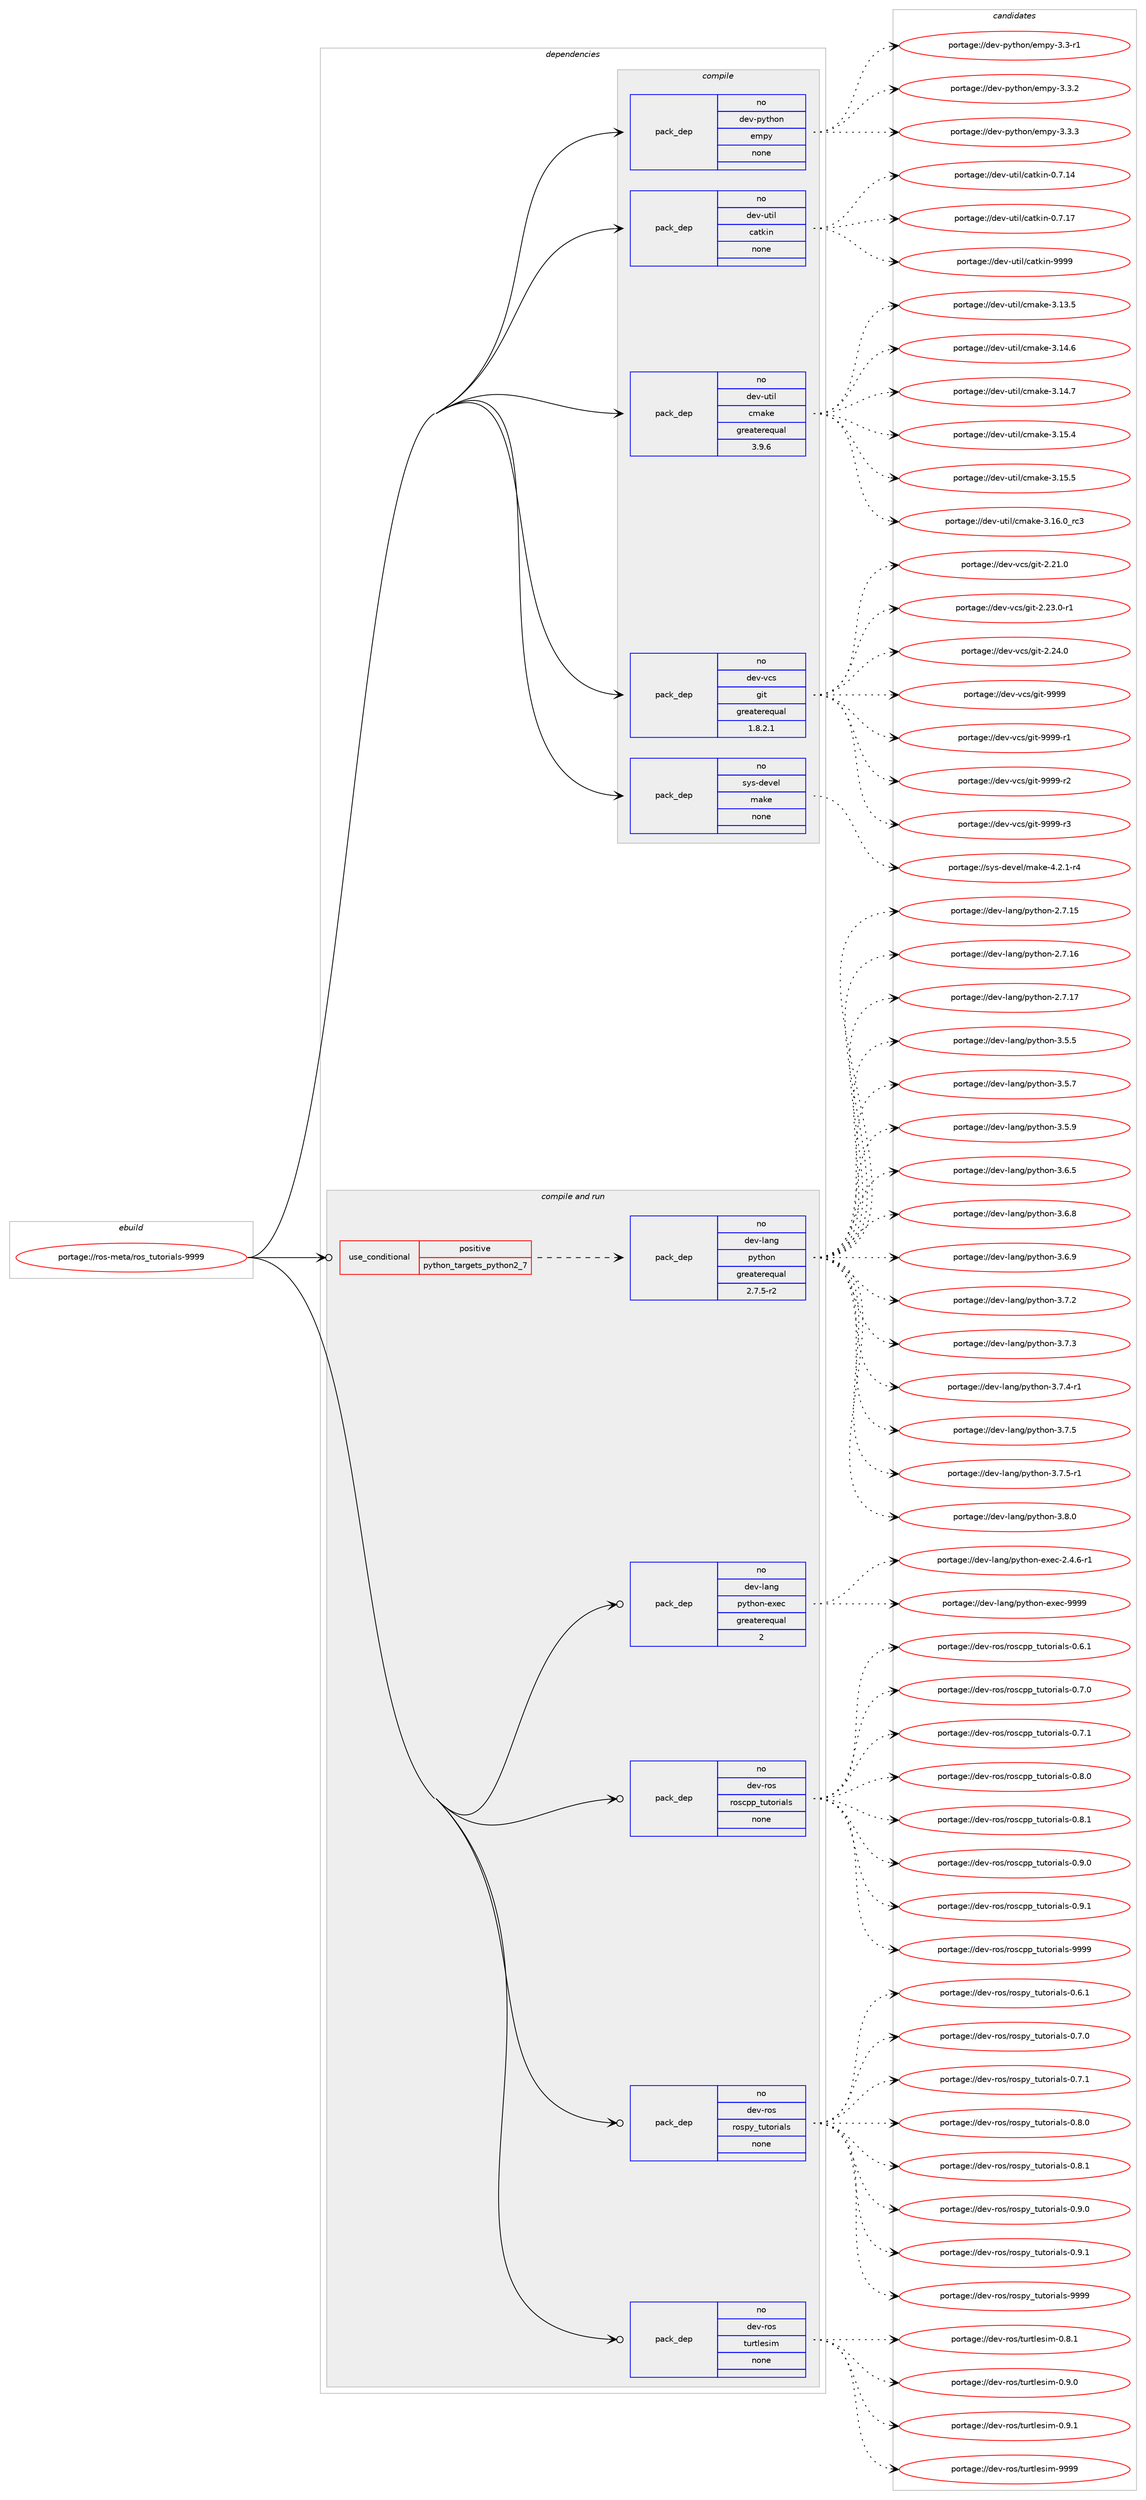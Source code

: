 digraph prolog {

# *************
# Graph options
# *************

newrank=true;
concentrate=true;
compound=true;
graph [rankdir=LR,fontname=Helvetica,fontsize=10,ranksep=1.5];#, ranksep=2.5, nodesep=0.2];
edge  [arrowhead=vee];
node  [fontname=Helvetica,fontsize=10];

# **********
# The ebuild
# **********

subgraph cluster_leftcol {
color=gray;
rank=same;
label=<<i>ebuild</i>>;
id [label="portage://ros-meta/ros_tutorials-9999", color=red, width=4, href="../ros-meta/ros_tutorials-9999.svg"];
}

# ****************
# The dependencies
# ****************

subgraph cluster_midcol {
color=gray;
label=<<i>dependencies</i>>;
subgraph cluster_compile {
fillcolor="#eeeeee";
style=filled;
label=<<i>compile</i>>;
subgraph pack279903 {
dependency381267 [label=<<TABLE BORDER="0" CELLBORDER="1" CELLSPACING="0" CELLPADDING="4" WIDTH="220"><TR><TD ROWSPAN="6" CELLPADDING="30">pack_dep</TD></TR><TR><TD WIDTH="110">no</TD></TR><TR><TD>dev-python</TD></TR><TR><TD>empy</TD></TR><TR><TD>none</TD></TR><TR><TD></TD></TR></TABLE>>, shape=none, color=blue];
}
id:e -> dependency381267:w [weight=20,style="solid",arrowhead="vee"];
subgraph pack279904 {
dependency381268 [label=<<TABLE BORDER="0" CELLBORDER="1" CELLSPACING="0" CELLPADDING="4" WIDTH="220"><TR><TD ROWSPAN="6" CELLPADDING="30">pack_dep</TD></TR><TR><TD WIDTH="110">no</TD></TR><TR><TD>dev-util</TD></TR><TR><TD>catkin</TD></TR><TR><TD>none</TD></TR><TR><TD></TD></TR></TABLE>>, shape=none, color=blue];
}
id:e -> dependency381268:w [weight=20,style="solid",arrowhead="vee"];
subgraph pack279905 {
dependency381269 [label=<<TABLE BORDER="0" CELLBORDER="1" CELLSPACING="0" CELLPADDING="4" WIDTH="220"><TR><TD ROWSPAN="6" CELLPADDING="30">pack_dep</TD></TR><TR><TD WIDTH="110">no</TD></TR><TR><TD>dev-util</TD></TR><TR><TD>cmake</TD></TR><TR><TD>greaterequal</TD></TR><TR><TD>3.9.6</TD></TR></TABLE>>, shape=none, color=blue];
}
id:e -> dependency381269:w [weight=20,style="solid",arrowhead="vee"];
subgraph pack279906 {
dependency381270 [label=<<TABLE BORDER="0" CELLBORDER="1" CELLSPACING="0" CELLPADDING="4" WIDTH="220"><TR><TD ROWSPAN="6" CELLPADDING="30">pack_dep</TD></TR><TR><TD WIDTH="110">no</TD></TR><TR><TD>dev-vcs</TD></TR><TR><TD>git</TD></TR><TR><TD>greaterequal</TD></TR><TR><TD>1.8.2.1</TD></TR></TABLE>>, shape=none, color=blue];
}
id:e -> dependency381270:w [weight=20,style="solid",arrowhead="vee"];
subgraph pack279907 {
dependency381271 [label=<<TABLE BORDER="0" CELLBORDER="1" CELLSPACING="0" CELLPADDING="4" WIDTH="220"><TR><TD ROWSPAN="6" CELLPADDING="30">pack_dep</TD></TR><TR><TD WIDTH="110">no</TD></TR><TR><TD>sys-devel</TD></TR><TR><TD>make</TD></TR><TR><TD>none</TD></TR><TR><TD></TD></TR></TABLE>>, shape=none, color=blue];
}
id:e -> dependency381271:w [weight=20,style="solid",arrowhead="vee"];
}
subgraph cluster_compileandrun {
fillcolor="#eeeeee";
style=filled;
label=<<i>compile and run</i>>;
subgraph cond94946 {
dependency381272 [label=<<TABLE BORDER="0" CELLBORDER="1" CELLSPACING="0" CELLPADDING="4"><TR><TD ROWSPAN="3" CELLPADDING="10">use_conditional</TD></TR><TR><TD>positive</TD></TR><TR><TD>python_targets_python2_7</TD></TR></TABLE>>, shape=none, color=red];
subgraph pack279908 {
dependency381273 [label=<<TABLE BORDER="0" CELLBORDER="1" CELLSPACING="0" CELLPADDING="4" WIDTH="220"><TR><TD ROWSPAN="6" CELLPADDING="30">pack_dep</TD></TR><TR><TD WIDTH="110">no</TD></TR><TR><TD>dev-lang</TD></TR><TR><TD>python</TD></TR><TR><TD>greaterequal</TD></TR><TR><TD>2.7.5-r2</TD></TR></TABLE>>, shape=none, color=blue];
}
dependency381272:e -> dependency381273:w [weight=20,style="dashed",arrowhead="vee"];
}
id:e -> dependency381272:w [weight=20,style="solid",arrowhead="odotvee"];
subgraph pack279909 {
dependency381274 [label=<<TABLE BORDER="0" CELLBORDER="1" CELLSPACING="0" CELLPADDING="4" WIDTH="220"><TR><TD ROWSPAN="6" CELLPADDING="30">pack_dep</TD></TR><TR><TD WIDTH="110">no</TD></TR><TR><TD>dev-lang</TD></TR><TR><TD>python-exec</TD></TR><TR><TD>greaterequal</TD></TR><TR><TD>2</TD></TR></TABLE>>, shape=none, color=blue];
}
id:e -> dependency381274:w [weight=20,style="solid",arrowhead="odotvee"];
subgraph pack279910 {
dependency381275 [label=<<TABLE BORDER="0" CELLBORDER="1" CELLSPACING="0" CELLPADDING="4" WIDTH="220"><TR><TD ROWSPAN="6" CELLPADDING="30">pack_dep</TD></TR><TR><TD WIDTH="110">no</TD></TR><TR><TD>dev-ros</TD></TR><TR><TD>roscpp_tutorials</TD></TR><TR><TD>none</TD></TR><TR><TD></TD></TR></TABLE>>, shape=none, color=blue];
}
id:e -> dependency381275:w [weight=20,style="solid",arrowhead="odotvee"];
subgraph pack279911 {
dependency381276 [label=<<TABLE BORDER="0" CELLBORDER="1" CELLSPACING="0" CELLPADDING="4" WIDTH="220"><TR><TD ROWSPAN="6" CELLPADDING="30">pack_dep</TD></TR><TR><TD WIDTH="110">no</TD></TR><TR><TD>dev-ros</TD></TR><TR><TD>rospy_tutorials</TD></TR><TR><TD>none</TD></TR><TR><TD></TD></TR></TABLE>>, shape=none, color=blue];
}
id:e -> dependency381276:w [weight=20,style="solid",arrowhead="odotvee"];
subgraph pack279912 {
dependency381277 [label=<<TABLE BORDER="0" CELLBORDER="1" CELLSPACING="0" CELLPADDING="4" WIDTH="220"><TR><TD ROWSPAN="6" CELLPADDING="30">pack_dep</TD></TR><TR><TD WIDTH="110">no</TD></TR><TR><TD>dev-ros</TD></TR><TR><TD>turtlesim</TD></TR><TR><TD>none</TD></TR><TR><TD></TD></TR></TABLE>>, shape=none, color=blue];
}
id:e -> dependency381277:w [weight=20,style="solid",arrowhead="odotvee"];
}
subgraph cluster_run {
fillcolor="#eeeeee";
style=filled;
label=<<i>run</i>>;
}
}

# **************
# The candidates
# **************

subgraph cluster_choices {
rank=same;
color=gray;
label=<<i>candidates</i>>;

subgraph choice279903 {
color=black;
nodesep=1;
choiceportage1001011184511212111610411111047101109112121455146514511449 [label="portage://dev-python/empy-3.3-r1", color=red, width=4,href="../dev-python/empy-3.3-r1.svg"];
choiceportage1001011184511212111610411111047101109112121455146514650 [label="portage://dev-python/empy-3.3.2", color=red, width=4,href="../dev-python/empy-3.3.2.svg"];
choiceportage1001011184511212111610411111047101109112121455146514651 [label="portage://dev-python/empy-3.3.3", color=red, width=4,href="../dev-python/empy-3.3.3.svg"];
dependency381267:e -> choiceportage1001011184511212111610411111047101109112121455146514511449:w [style=dotted,weight="100"];
dependency381267:e -> choiceportage1001011184511212111610411111047101109112121455146514650:w [style=dotted,weight="100"];
dependency381267:e -> choiceportage1001011184511212111610411111047101109112121455146514651:w [style=dotted,weight="100"];
}
subgraph choice279904 {
color=black;
nodesep=1;
choiceportage1001011184511711610510847999711610710511045484655464952 [label="portage://dev-util/catkin-0.7.14", color=red, width=4,href="../dev-util/catkin-0.7.14.svg"];
choiceportage1001011184511711610510847999711610710511045484655464955 [label="portage://dev-util/catkin-0.7.17", color=red, width=4,href="../dev-util/catkin-0.7.17.svg"];
choiceportage100101118451171161051084799971161071051104557575757 [label="portage://dev-util/catkin-9999", color=red, width=4,href="../dev-util/catkin-9999.svg"];
dependency381268:e -> choiceportage1001011184511711610510847999711610710511045484655464952:w [style=dotted,weight="100"];
dependency381268:e -> choiceportage1001011184511711610510847999711610710511045484655464955:w [style=dotted,weight="100"];
dependency381268:e -> choiceportage100101118451171161051084799971161071051104557575757:w [style=dotted,weight="100"];
}
subgraph choice279905 {
color=black;
nodesep=1;
choiceportage1001011184511711610510847991099710710145514649514653 [label="portage://dev-util/cmake-3.13.5", color=red, width=4,href="../dev-util/cmake-3.13.5.svg"];
choiceportage1001011184511711610510847991099710710145514649524654 [label="portage://dev-util/cmake-3.14.6", color=red, width=4,href="../dev-util/cmake-3.14.6.svg"];
choiceportage1001011184511711610510847991099710710145514649524655 [label="portage://dev-util/cmake-3.14.7", color=red, width=4,href="../dev-util/cmake-3.14.7.svg"];
choiceportage1001011184511711610510847991099710710145514649534652 [label="portage://dev-util/cmake-3.15.4", color=red, width=4,href="../dev-util/cmake-3.15.4.svg"];
choiceportage1001011184511711610510847991099710710145514649534653 [label="portage://dev-util/cmake-3.15.5", color=red, width=4,href="../dev-util/cmake-3.15.5.svg"];
choiceportage1001011184511711610510847991099710710145514649544648951149951 [label="portage://dev-util/cmake-3.16.0_rc3", color=red, width=4,href="../dev-util/cmake-3.16.0_rc3.svg"];
dependency381269:e -> choiceportage1001011184511711610510847991099710710145514649514653:w [style=dotted,weight="100"];
dependency381269:e -> choiceportage1001011184511711610510847991099710710145514649524654:w [style=dotted,weight="100"];
dependency381269:e -> choiceportage1001011184511711610510847991099710710145514649524655:w [style=dotted,weight="100"];
dependency381269:e -> choiceportage1001011184511711610510847991099710710145514649534652:w [style=dotted,weight="100"];
dependency381269:e -> choiceportage1001011184511711610510847991099710710145514649534653:w [style=dotted,weight="100"];
dependency381269:e -> choiceportage1001011184511711610510847991099710710145514649544648951149951:w [style=dotted,weight="100"];
}
subgraph choice279906 {
color=black;
nodesep=1;
choiceportage10010111845118991154710310511645504650494648 [label="portage://dev-vcs/git-2.21.0", color=red, width=4,href="../dev-vcs/git-2.21.0.svg"];
choiceportage100101118451189911547103105116455046505146484511449 [label="portage://dev-vcs/git-2.23.0-r1", color=red, width=4,href="../dev-vcs/git-2.23.0-r1.svg"];
choiceportage10010111845118991154710310511645504650524648 [label="portage://dev-vcs/git-2.24.0", color=red, width=4,href="../dev-vcs/git-2.24.0.svg"];
choiceportage1001011184511899115471031051164557575757 [label="portage://dev-vcs/git-9999", color=red, width=4,href="../dev-vcs/git-9999.svg"];
choiceportage10010111845118991154710310511645575757574511449 [label="portage://dev-vcs/git-9999-r1", color=red, width=4,href="../dev-vcs/git-9999-r1.svg"];
choiceportage10010111845118991154710310511645575757574511450 [label="portage://dev-vcs/git-9999-r2", color=red, width=4,href="../dev-vcs/git-9999-r2.svg"];
choiceportage10010111845118991154710310511645575757574511451 [label="portage://dev-vcs/git-9999-r3", color=red, width=4,href="../dev-vcs/git-9999-r3.svg"];
dependency381270:e -> choiceportage10010111845118991154710310511645504650494648:w [style=dotted,weight="100"];
dependency381270:e -> choiceportage100101118451189911547103105116455046505146484511449:w [style=dotted,weight="100"];
dependency381270:e -> choiceportage10010111845118991154710310511645504650524648:w [style=dotted,weight="100"];
dependency381270:e -> choiceportage1001011184511899115471031051164557575757:w [style=dotted,weight="100"];
dependency381270:e -> choiceportage10010111845118991154710310511645575757574511449:w [style=dotted,weight="100"];
dependency381270:e -> choiceportage10010111845118991154710310511645575757574511450:w [style=dotted,weight="100"];
dependency381270:e -> choiceportage10010111845118991154710310511645575757574511451:w [style=dotted,weight="100"];
}
subgraph choice279907 {
color=black;
nodesep=1;
choiceportage1151211154510010111810110847109971071014552465046494511452 [label="portage://sys-devel/make-4.2.1-r4", color=red, width=4,href="../sys-devel/make-4.2.1-r4.svg"];
dependency381271:e -> choiceportage1151211154510010111810110847109971071014552465046494511452:w [style=dotted,weight="100"];
}
subgraph choice279908 {
color=black;
nodesep=1;
choiceportage10010111845108971101034711212111610411111045504655464953 [label="portage://dev-lang/python-2.7.15", color=red, width=4,href="../dev-lang/python-2.7.15.svg"];
choiceportage10010111845108971101034711212111610411111045504655464954 [label="portage://dev-lang/python-2.7.16", color=red, width=4,href="../dev-lang/python-2.7.16.svg"];
choiceportage10010111845108971101034711212111610411111045504655464955 [label="portage://dev-lang/python-2.7.17", color=red, width=4,href="../dev-lang/python-2.7.17.svg"];
choiceportage100101118451089711010347112121116104111110455146534653 [label="portage://dev-lang/python-3.5.5", color=red, width=4,href="../dev-lang/python-3.5.5.svg"];
choiceportage100101118451089711010347112121116104111110455146534655 [label="portage://dev-lang/python-3.5.7", color=red, width=4,href="../dev-lang/python-3.5.7.svg"];
choiceportage100101118451089711010347112121116104111110455146534657 [label="portage://dev-lang/python-3.5.9", color=red, width=4,href="../dev-lang/python-3.5.9.svg"];
choiceportage100101118451089711010347112121116104111110455146544653 [label="portage://dev-lang/python-3.6.5", color=red, width=4,href="../dev-lang/python-3.6.5.svg"];
choiceportage100101118451089711010347112121116104111110455146544656 [label="portage://dev-lang/python-3.6.8", color=red, width=4,href="../dev-lang/python-3.6.8.svg"];
choiceportage100101118451089711010347112121116104111110455146544657 [label="portage://dev-lang/python-3.6.9", color=red, width=4,href="../dev-lang/python-3.6.9.svg"];
choiceportage100101118451089711010347112121116104111110455146554650 [label="portage://dev-lang/python-3.7.2", color=red, width=4,href="../dev-lang/python-3.7.2.svg"];
choiceportage100101118451089711010347112121116104111110455146554651 [label="portage://dev-lang/python-3.7.3", color=red, width=4,href="../dev-lang/python-3.7.3.svg"];
choiceportage1001011184510897110103471121211161041111104551465546524511449 [label="portage://dev-lang/python-3.7.4-r1", color=red, width=4,href="../dev-lang/python-3.7.4-r1.svg"];
choiceportage100101118451089711010347112121116104111110455146554653 [label="portage://dev-lang/python-3.7.5", color=red, width=4,href="../dev-lang/python-3.7.5.svg"];
choiceportage1001011184510897110103471121211161041111104551465546534511449 [label="portage://dev-lang/python-3.7.5-r1", color=red, width=4,href="../dev-lang/python-3.7.5-r1.svg"];
choiceportage100101118451089711010347112121116104111110455146564648 [label="portage://dev-lang/python-3.8.0", color=red, width=4,href="../dev-lang/python-3.8.0.svg"];
dependency381273:e -> choiceportage10010111845108971101034711212111610411111045504655464953:w [style=dotted,weight="100"];
dependency381273:e -> choiceportage10010111845108971101034711212111610411111045504655464954:w [style=dotted,weight="100"];
dependency381273:e -> choiceportage10010111845108971101034711212111610411111045504655464955:w [style=dotted,weight="100"];
dependency381273:e -> choiceportage100101118451089711010347112121116104111110455146534653:w [style=dotted,weight="100"];
dependency381273:e -> choiceportage100101118451089711010347112121116104111110455146534655:w [style=dotted,weight="100"];
dependency381273:e -> choiceportage100101118451089711010347112121116104111110455146534657:w [style=dotted,weight="100"];
dependency381273:e -> choiceportage100101118451089711010347112121116104111110455146544653:w [style=dotted,weight="100"];
dependency381273:e -> choiceportage100101118451089711010347112121116104111110455146544656:w [style=dotted,weight="100"];
dependency381273:e -> choiceportage100101118451089711010347112121116104111110455146544657:w [style=dotted,weight="100"];
dependency381273:e -> choiceportage100101118451089711010347112121116104111110455146554650:w [style=dotted,weight="100"];
dependency381273:e -> choiceportage100101118451089711010347112121116104111110455146554651:w [style=dotted,weight="100"];
dependency381273:e -> choiceportage1001011184510897110103471121211161041111104551465546524511449:w [style=dotted,weight="100"];
dependency381273:e -> choiceportage100101118451089711010347112121116104111110455146554653:w [style=dotted,weight="100"];
dependency381273:e -> choiceportage1001011184510897110103471121211161041111104551465546534511449:w [style=dotted,weight="100"];
dependency381273:e -> choiceportage100101118451089711010347112121116104111110455146564648:w [style=dotted,weight="100"];
}
subgraph choice279909 {
color=black;
nodesep=1;
choiceportage10010111845108971101034711212111610411111045101120101994550465246544511449 [label="portage://dev-lang/python-exec-2.4.6-r1", color=red, width=4,href="../dev-lang/python-exec-2.4.6-r1.svg"];
choiceportage10010111845108971101034711212111610411111045101120101994557575757 [label="portage://dev-lang/python-exec-9999", color=red, width=4,href="../dev-lang/python-exec-9999.svg"];
dependency381274:e -> choiceportage10010111845108971101034711212111610411111045101120101994550465246544511449:w [style=dotted,weight="100"];
dependency381274:e -> choiceportage10010111845108971101034711212111610411111045101120101994557575757:w [style=dotted,weight="100"];
}
subgraph choice279910 {
color=black;
nodesep=1;
choiceportage1001011184511411111547114111115991121129511611711611111410597108115454846544649 [label="portage://dev-ros/roscpp_tutorials-0.6.1", color=red, width=4,href="../dev-ros/roscpp_tutorials-0.6.1.svg"];
choiceportage1001011184511411111547114111115991121129511611711611111410597108115454846554648 [label="portage://dev-ros/roscpp_tutorials-0.7.0", color=red, width=4,href="../dev-ros/roscpp_tutorials-0.7.0.svg"];
choiceportage1001011184511411111547114111115991121129511611711611111410597108115454846554649 [label="portage://dev-ros/roscpp_tutorials-0.7.1", color=red, width=4,href="../dev-ros/roscpp_tutorials-0.7.1.svg"];
choiceportage1001011184511411111547114111115991121129511611711611111410597108115454846564648 [label="portage://dev-ros/roscpp_tutorials-0.8.0", color=red, width=4,href="../dev-ros/roscpp_tutorials-0.8.0.svg"];
choiceportage1001011184511411111547114111115991121129511611711611111410597108115454846564649 [label="portage://dev-ros/roscpp_tutorials-0.8.1", color=red, width=4,href="../dev-ros/roscpp_tutorials-0.8.1.svg"];
choiceportage1001011184511411111547114111115991121129511611711611111410597108115454846574648 [label="portage://dev-ros/roscpp_tutorials-0.9.0", color=red, width=4,href="../dev-ros/roscpp_tutorials-0.9.0.svg"];
choiceportage1001011184511411111547114111115991121129511611711611111410597108115454846574649 [label="portage://dev-ros/roscpp_tutorials-0.9.1", color=red, width=4,href="../dev-ros/roscpp_tutorials-0.9.1.svg"];
choiceportage10010111845114111115471141111159911211295116117116111114105971081154557575757 [label="portage://dev-ros/roscpp_tutorials-9999", color=red, width=4,href="../dev-ros/roscpp_tutorials-9999.svg"];
dependency381275:e -> choiceportage1001011184511411111547114111115991121129511611711611111410597108115454846544649:w [style=dotted,weight="100"];
dependency381275:e -> choiceportage1001011184511411111547114111115991121129511611711611111410597108115454846554648:w [style=dotted,weight="100"];
dependency381275:e -> choiceportage1001011184511411111547114111115991121129511611711611111410597108115454846554649:w [style=dotted,weight="100"];
dependency381275:e -> choiceportage1001011184511411111547114111115991121129511611711611111410597108115454846564648:w [style=dotted,weight="100"];
dependency381275:e -> choiceportage1001011184511411111547114111115991121129511611711611111410597108115454846564649:w [style=dotted,weight="100"];
dependency381275:e -> choiceportage1001011184511411111547114111115991121129511611711611111410597108115454846574648:w [style=dotted,weight="100"];
dependency381275:e -> choiceportage1001011184511411111547114111115991121129511611711611111410597108115454846574649:w [style=dotted,weight="100"];
dependency381275:e -> choiceportage10010111845114111115471141111159911211295116117116111114105971081154557575757:w [style=dotted,weight="100"];
}
subgraph choice279911 {
color=black;
nodesep=1;
choiceportage10010111845114111115471141111151121219511611711611111410597108115454846544649 [label="portage://dev-ros/rospy_tutorials-0.6.1", color=red, width=4,href="../dev-ros/rospy_tutorials-0.6.1.svg"];
choiceportage10010111845114111115471141111151121219511611711611111410597108115454846554648 [label="portage://dev-ros/rospy_tutorials-0.7.0", color=red, width=4,href="../dev-ros/rospy_tutorials-0.7.0.svg"];
choiceportage10010111845114111115471141111151121219511611711611111410597108115454846554649 [label="portage://dev-ros/rospy_tutorials-0.7.1", color=red, width=4,href="../dev-ros/rospy_tutorials-0.7.1.svg"];
choiceportage10010111845114111115471141111151121219511611711611111410597108115454846564648 [label="portage://dev-ros/rospy_tutorials-0.8.0", color=red, width=4,href="../dev-ros/rospy_tutorials-0.8.0.svg"];
choiceportage10010111845114111115471141111151121219511611711611111410597108115454846564649 [label="portage://dev-ros/rospy_tutorials-0.8.1", color=red, width=4,href="../dev-ros/rospy_tutorials-0.8.1.svg"];
choiceportage10010111845114111115471141111151121219511611711611111410597108115454846574648 [label="portage://dev-ros/rospy_tutorials-0.9.0", color=red, width=4,href="../dev-ros/rospy_tutorials-0.9.0.svg"];
choiceportage10010111845114111115471141111151121219511611711611111410597108115454846574649 [label="portage://dev-ros/rospy_tutorials-0.9.1", color=red, width=4,href="../dev-ros/rospy_tutorials-0.9.1.svg"];
choiceportage100101118451141111154711411111511212195116117116111114105971081154557575757 [label="portage://dev-ros/rospy_tutorials-9999", color=red, width=4,href="../dev-ros/rospy_tutorials-9999.svg"];
dependency381276:e -> choiceportage10010111845114111115471141111151121219511611711611111410597108115454846544649:w [style=dotted,weight="100"];
dependency381276:e -> choiceportage10010111845114111115471141111151121219511611711611111410597108115454846554648:w [style=dotted,weight="100"];
dependency381276:e -> choiceportage10010111845114111115471141111151121219511611711611111410597108115454846554649:w [style=dotted,weight="100"];
dependency381276:e -> choiceportage10010111845114111115471141111151121219511611711611111410597108115454846564648:w [style=dotted,weight="100"];
dependency381276:e -> choiceportage10010111845114111115471141111151121219511611711611111410597108115454846564649:w [style=dotted,weight="100"];
dependency381276:e -> choiceportage10010111845114111115471141111151121219511611711611111410597108115454846574648:w [style=dotted,weight="100"];
dependency381276:e -> choiceportage10010111845114111115471141111151121219511611711611111410597108115454846574649:w [style=dotted,weight="100"];
dependency381276:e -> choiceportage100101118451141111154711411111511212195116117116111114105971081154557575757:w [style=dotted,weight="100"];
}
subgraph choice279912 {
color=black;
nodesep=1;
choiceportage1001011184511411111547116117114116108101115105109454846564649 [label="portage://dev-ros/turtlesim-0.8.1", color=red, width=4,href="../dev-ros/turtlesim-0.8.1.svg"];
choiceportage1001011184511411111547116117114116108101115105109454846574648 [label="portage://dev-ros/turtlesim-0.9.0", color=red, width=4,href="../dev-ros/turtlesim-0.9.0.svg"];
choiceportage1001011184511411111547116117114116108101115105109454846574649 [label="portage://dev-ros/turtlesim-0.9.1", color=red, width=4,href="../dev-ros/turtlesim-0.9.1.svg"];
choiceportage10010111845114111115471161171141161081011151051094557575757 [label="portage://dev-ros/turtlesim-9999", color=red, width=4,href="../dev-ros/turtlesim-9999.svg"];
dependency381277:e -> choiceportage1001011184511411111547116117114116108101115105109454846564649:w [style=dotted,weight="100"];
dependency381277:e -> choiceportage1001011184511411111547116117114116108101115105109454846574648:w [style=dotted,weight="100"];
dependency381277:e -> choiceportage1001011184511411111547116117114116108101115105109454846574649:w [style=dotted,weight="100"];
dependency381277:e -> choiceportage10010111845114111115471161171141161081011151051094557575757:w [style=dotted,weight="100"];
}
}

}
